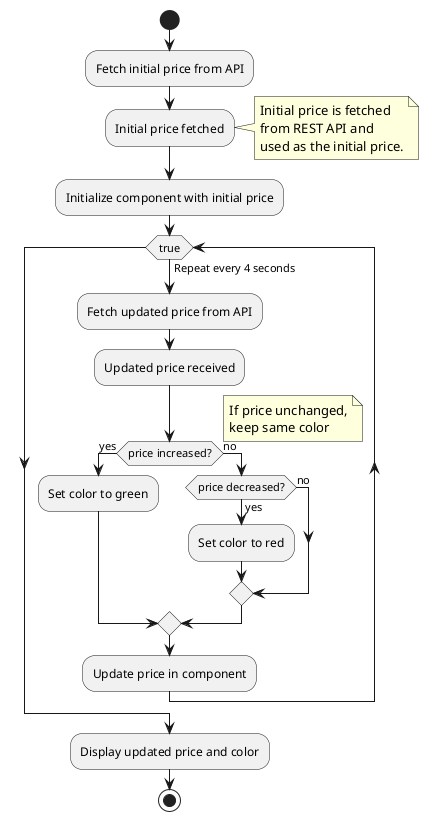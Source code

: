@startuml
start

:Fetch initial price from API;
:Initial price fetched;

note right
Initial price is fetched
from REST API and
used as the initial price.
end note

:Initialize component with initial price;

while (true) is (Repeat every 4 seconds)
    :Fetch updated price from API;
    :Updated price received;

    if (price increased?) then (yes)
        :Set color to green;
    else (no)
        if (price decreased?) then (yes)
            :Set color to red;
        else (no)
        endif
    endif
note right
If price unchanged,
keep same color
end note
    :Update price in component;
endwhile

:Display updated price and color;
stop
@enduml
